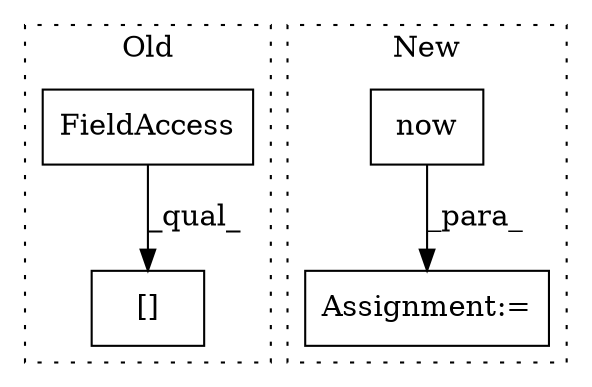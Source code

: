 digraph G {
subgraph cluster0 {
1 [label="[]" a="2" s="3308,3324" l="15,1" shape="box"];
4 [label="FieldAccess" a="22" s="3308" l="14" shape="box"];
label = "Old";
style="dotted";
}
subgraph cluster1 {
2 [label="now" a="32" s="4497" l="5" shape="box"];
3 [label="Assignment:=" a="7" s="4487" l="1" shape="box"];
label = "New";
style="dotted";
}
2 -> 3 [label="_para_"];
4 -> 1 [label="_qual_"];
}
